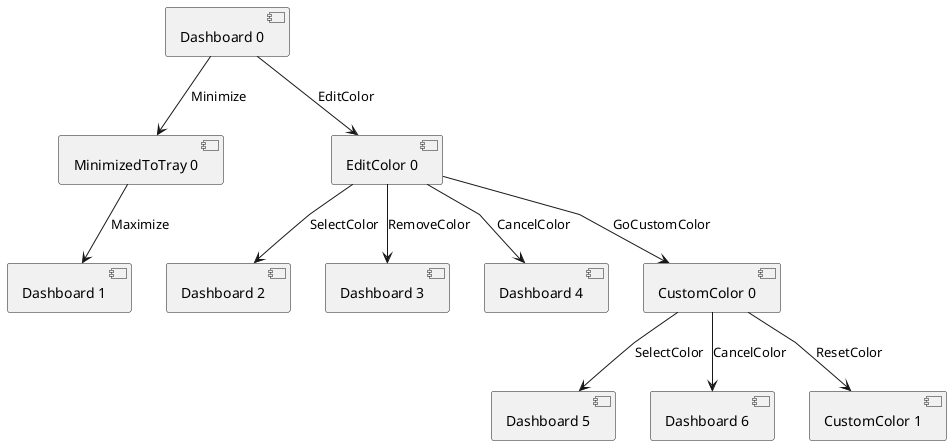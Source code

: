 @startuml
skinparam linetype polyline

[Dashboard 0] -d-> [MinimizedToTray 0] : Minimize
[Dashboard 0] -d-> [EditColor 0] : EditColor

[MinimizedToTray 0] -d-> [Dashboard 1] : Maximize

[EditColor 0] -d-> [Dashboard 2] : SelectColor
[EditColor 0] -d-> [Dashboard 3] : RemoveColor
[EditColor 0] -d-> [Dashboard 4] : CancelColor
[EditColor 0] -d-> [CustomColor 0] : GoCustomColor

[CustomColor 0] -d-> [Dashboard 5] : SelectColor
[CustomColor 0] -d-> [Dashboard 6] : CancelColor
[CustomColor 0] -d-> [CustomColor 1] : ResetColor
@enduml